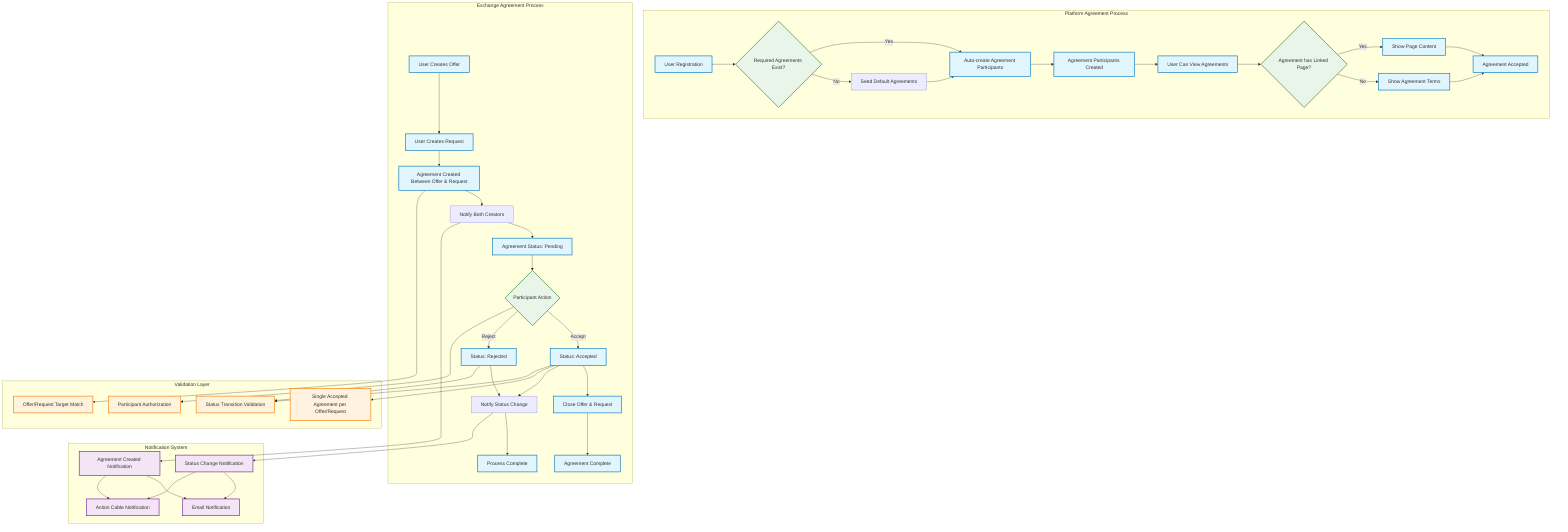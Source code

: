 graph TB
    %% Platform Agreement Flow
    subgraph "Platform Agreement Process"
        A[User Registration] --> B{Required Agreements Exist?}
        B -->|Yes| C[Auto-create Agreement Participants]
        B -->|No| D[Seed Default Agreements]
        D --> C
        C --> E[Agreement Participants Created]
        E --> F[User Can View Agreements]
        F --> G{Agreement has Linked Page?}
        G -->|Yes| H[Show Page Content]
        G -->|No| I[Show Agreement Terms]
        H --> J[Agreement Accepted]
        I --> J
    end

    %% Exchange Agreement Flow
    subgraph "Exchange Agreement Process"
        K[User Creates Offer] --> L[User Creates Request]
        L --> M[Agreement Created Between Offer & Request]
        M --> N[Notify Both Creators]
        N --> O[Agreement Status: Pending]
        O --> P{Participant Action}
        P -->|Accept| Q[Status: Accepted]
        P -->|Reject| R[Status: Rejected]
        Q --> S[Close Offer & Request]
        Q --> T[Notify Status Change]
        R --> T
        S --> U[Agreement Complete]
        T --> V[Process Complete]
    end

    %% Validation & Constraints
    subgraph "Validation Layer"
        W[Offer/Request Target Match]
        X[Single Accepted Agreement per Offer/Request]
        Y[Status Transition Validation]
        Z[Participant Authorization]
    end

    %% Connect validation to process
    M --> W
    P --> Z
    Q --> X
    Q --> Y
    R --> Y

    %% Notification System
    subgraph "Notification System"
        AA[Agreement Created Notification]
        BB[Status Change Notification]
        CC[Email Notification]
        DD[Action Cable Notification]
    end

    %% Connect notifications
    N --> AA
    T --> BB
    AA --> CC
    AA --> DD
    BB --> CC
    BB --> DD

    %% Styling
    classDef processBox fill:#e1f5fe,stroke:#0277bd,stroke-width:2px
    classDef validationBox fill:#fff3e0,stroke:#f57c00,stroke-width:2px
    classDef notificationBox fill:#f3e5f5,stroke:#7b1fa2,stroke-width:2px
    classDef decisionBox fill:#e8f5e8,stroke:#2e7d32,stroke-width:2px

    class A,C,E,F,H,I,J,K,L,M,O,Q,R,S,U,V processBox
    class W,X,Y,Z validationBox
    class AA,BB,CC,DD notificationBox
    class B,G,P decisionBox